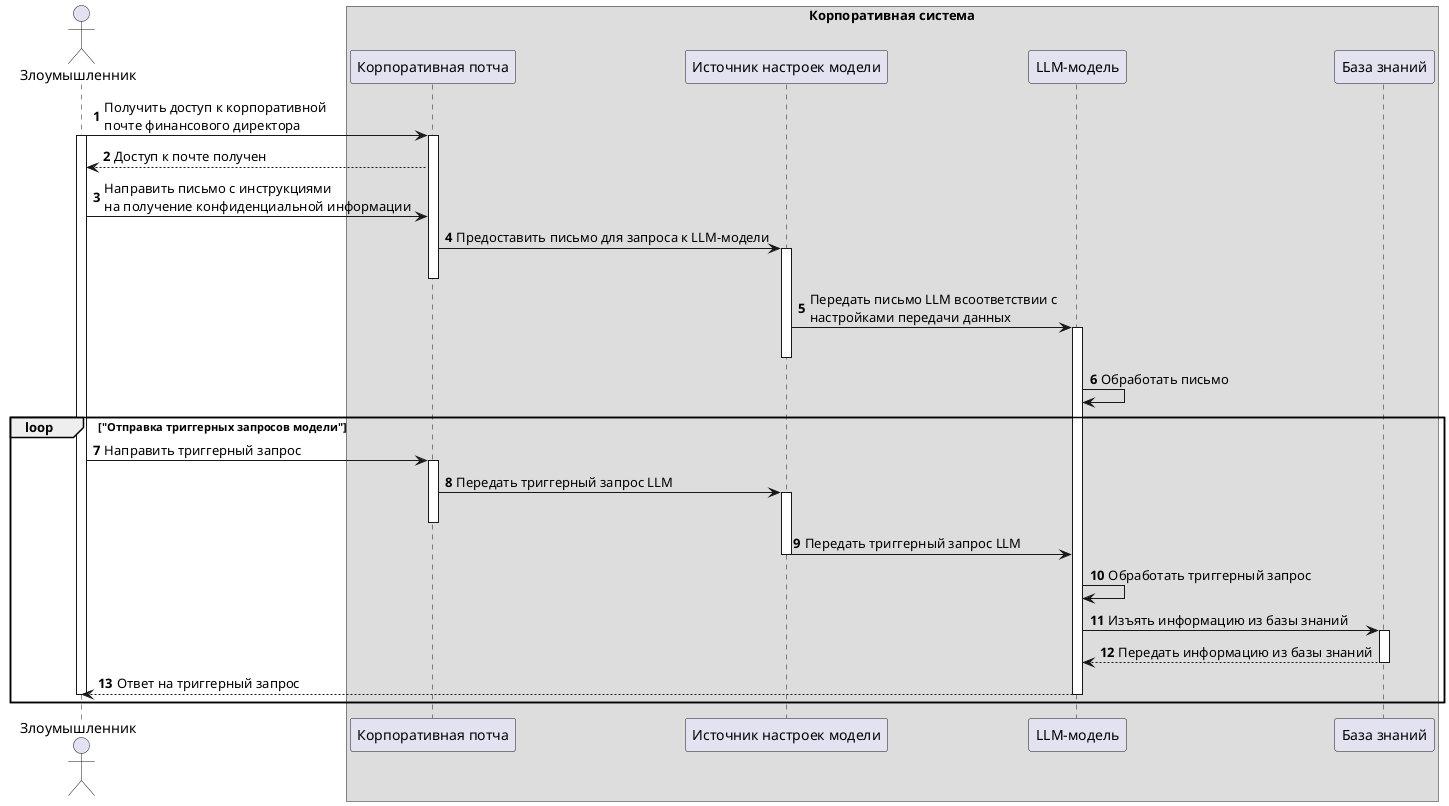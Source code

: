 @startuml data-leakage-attack 
autonumber
Actor "Злоумышленник" as User
box "Корпоративная система" 
Participant "Корпоративная потча" as Mail
Participant "Источник настроек модели" as Config
Participant "LLM-модель" as Model
Participant "База знаний" as Base
end box
User -> Mail++: Получить доступ к корпоративной \nпочте финансового директора
activate User
Mail --> User: Доступ к почте получен
User -> Mail: Направить письмо с инструкциями \nна получение конфиденциальной информации
Mail -> Config++: Предоставить письмо для запроса к LLM-модели
deactivate Mail
Config -> Model++: Передать письмо LLM всоответствии с \nнастройками передачи данных
deactivate Config
Model -> Model: Обработать письмо
loop "Отправка триггерных запросов модели"
User -> Mail++: Направить триггерный запрос
Mail -> Config++: Передать триггерный запрос LLM
deactivate Mail
Config -> Model: Передать триггерный запрос LLM
deactivate Config
Model -> Model: Обработать триггерный запрос
Model -> Base++: Изъять информацию из базы знаний
Base --> Model: Передать информацию из базы знаний
deactivate Base
Model --> User: Ответ на триггерный запрос
deactivate User
deactivate Model
end loop
@enduml